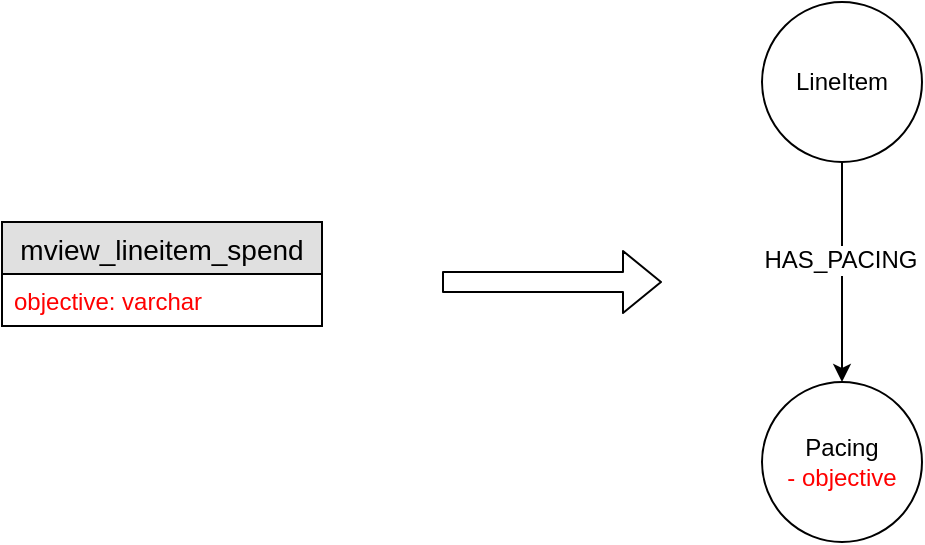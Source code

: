 <mxfile version="10.6.7" type="github"><diagram id="lUncqJzAXqKCwH1Ib2i0" name="Page-1"><mxGraphModel dx="1038" dy="623" grid="1" gridSize="10" guides="1" tooltips="1" connect="1" arrows="1" fold="1" page="1" pageScale="1" pageWidth="850" pageHeight="1100" math="0" shadow="0"><root><mxCell id="0"/><mxCell id="1" parent="0"/><mxCell id="H24Y9350teO9QMu0j2g7-3" style="rounded=0;orthogonalLoop=1;jettySize=auto;html=1;" edge="1" parent="1" source="H24Y9350teO9QMu0j2g7-1" target="H24Y9350teO9QMu0j2g7-2"><mxGeometry relative="1" as="geometry"/></mxCell><mxCell id="H24Y9350teO9QMu0j2g7-4" value="HAS_PACING" style="text;html=1;resizable=0;points=[];align=center;verticalAlign=middle;labelBackgroundColor=#ffffff;" vertex="1" connectable="0" parent="H24Y9350teO9QMu0j2g7-3"><mxGeometry x="-0.117" y="-1" relative="1" as="geometry"><mxPoint as="offset"/></mxGeometry></mxCell><mxCell id="H24Y9350teO9QMu0j2g7-1" value="LineItem" style="ellipse;whiteSpace=wrap;html=1;aspect=fixed;" vertex="1" parent="1"><mxGeometry x="490" y="60" width="80" height="80" as="geometry"/></mxCell><mxCell id="H24Y9350teO9QMu0j2g7-2" value="Pacing&lt;br&gt;&lt;font color=&quot;#ff0000&quot;&gt;- objective&lt;/font&gt;&lt;br&gt;" style="ellipse;whiteSpace=wrap;html=1;aspect=fixed;" vertex="1" parent="1"><mxGeometry x="490" y="250" width="80" height="80" as="geometry"/></mxCell><mxCell id="H24Y9350teO9QMu0j2g7-5" value="mview_lineitem_spend" style="swimlane;fontStyle=0;childLayout=stackLayout;horizontal=1;startSize=26;fillColor=#e0e0e0;horizontalStack=0;resizeParent=1;resizeParentMax=0;resizeLast=0;collapsible=1;marginBottom=0;swimlaneFillColor=#ffffff;align=center;fontSize=14;" vertex="1" parent="1"><mxGeometry x="110" y="170" width="160" height="52" as="geometry"/></mxCell><mxCell id="H24Y9350teO9QMu0j2g7-6" value="objective: varchar" style="text;strokeColor=none;fillColor=none;spacingLeft=4;spacingRight=4;overflow=hidden;rotatable=0;points=[[0,0.5],[1,0.5]];portConstraint=eastwest;fontSize=12;fontColor=#FF0000;" vertex="1" parent="H24Y9350teO9QMu0j2g7-5"><mxGeometry y="26" width="160" height="26" as="geometry"/></mxCell><mxCell id="H24Y9350teO9QMu0j2g7-9" value="" style="shape=flexArrow;endArrow=classic;html=1;" edge="1" parent="1"><mxGeometry width="50" height="50" relative="1" as="geometry"><mxPoint x="330" y="200" as="sourcePoint"/><mxPoint x="440" y="200" as="targetPoint"/></mxGeometry></mxCell></root></mxGraphModel></diagram></mxfile>